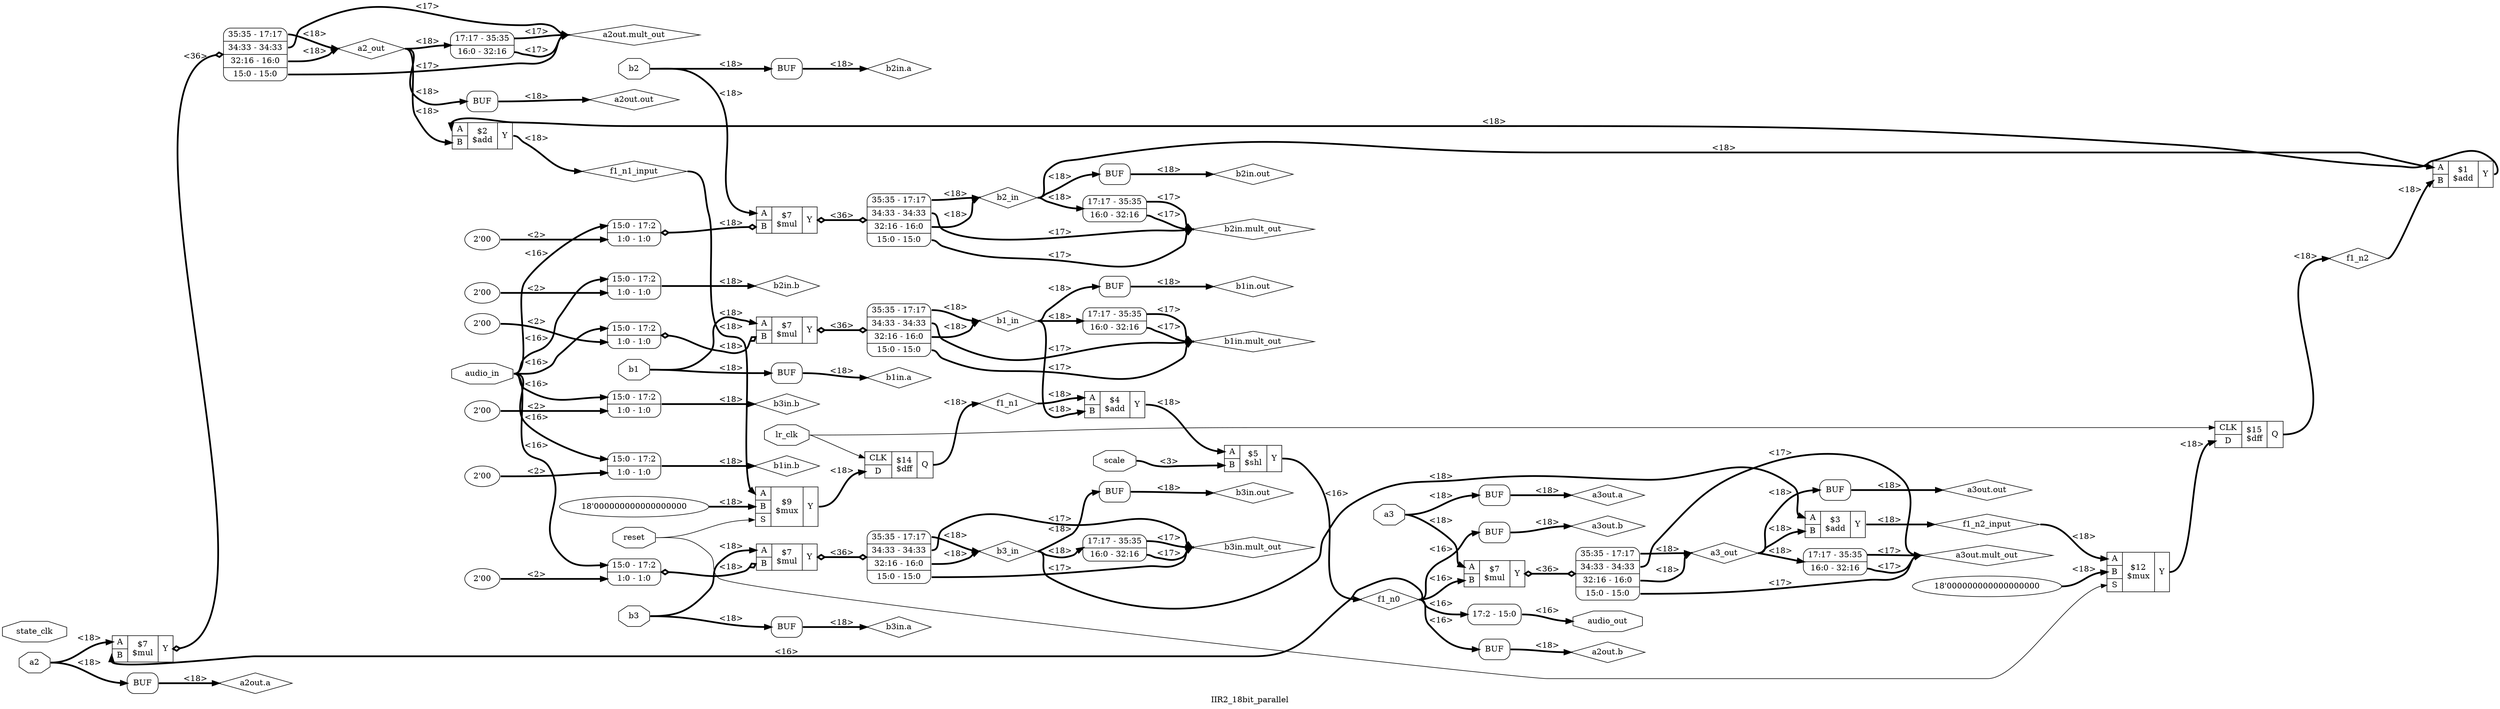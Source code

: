 digraph "IIR2_18bit_parallel" {
label="IIR2_18bit_parallel";
rankdir="LR";
remincross=true;
n6 [ shape=octagon, label="a2", color="black", fontcolor="black" ];
n7 [ shape=diamond, label="a2_out", color="black", fontcolor="black" ];
n8 [ shape=diamond, label="a2out.a", color="black", fontcolor="black" ];
n9 [ shape=diamond, label="a2out.b", color="black", fontcolor="black" ];
n10 [ shape=diamond, label="a2out.mult_out", color="black", fontcolor="black" ];
n11 [ shape=diamond, label="a2out.out", color="black", fontcolor="black" ];
n12 [ shape=octagon, label="a3", color="black", fontcolor="black" ];
n13 [ shape=diamond, label="a3_out", color="black", fontcolor="black" ];
n14 [ shape=diamond, label="a3out.a", color="black", fontcolor="black" ];
n15 [ shape=diamond, label="a3out.b", color="black", fontcolor="black" ];
n16 [ shape=diamond, label="a3out.mult_out", color="black", fontcolor="black" ];
n17 [ shape=diamond, label="a3out.out", color="black", fontcolor="black" ];
n18 [ shape=octagon, label="audio_in", color="black", fontcolor="black" ];
n19 [ shape=octagon, label="audio_out", color="black", fontcolor="black" ];
n20 [ shape=octagon, label="b1", color="black", fontcolor="black" ];
n21 [ shape=diamond, label="b1_in", color="black", fontcolor="black" ];
n22 [ shape=diamond, label="b1in.a", color="black", fontcolor="black" ];
n23 [ shape=diamond, label="b1in.b", color="black", fontcolor="black" ];
n24 [ shape=diamond, label="b1in.mult_out", color="black", fontcolor="black" ];
n25 [ shape=diamond, label="b1in.out", color="black", fontcolor="black" ];
n26 [ shape=octagon, label="b2", color="black", fontcolor="black" ];
n27 [ shape=diamond, label="b2_in", color="black", fontcolor="black" ];
n28 [ shape=diamond, label="b2in.a", color="black", fontcolor="black" ];
n29 [ shape=diamond, label="b2in.b", color="black", fontcolor="black" ];
n30 [ shape=diamond, label="b2in.mult_out", color="black", fontcolor="black" ];
n31 [ shape=diamond, label="b2in.out", color="black", fontcolor="black" ];
n32 [ shape=octagon, label="b3", color="black", fontcolor="black" ];
n33 [ shape=diamond, label="b3_in", color="black", fontcolor="black" ];
n34 [ shape=diamond, label="b3in.a", color="black", fontcolor="black" ];
n35 [ shape=diamond, label="b3in.b", color="black", fontcolor="black" ];
n36 [ shape=diamond, label="b3in.mult_out", color="black", fontcolor="black" ];
n37 [ shape=diamond, label="b3in.out", color="black", fontcolor="black" ];
n38 [ shape=diamond, label="f1_n0", color="black", fontcolor="black" ];
n39 [ shape=diamond, label="f1_n1", color="black", fontcolor="black" ];
n40 [ shape=diamond, label="f1_n1_input", color="black", fontcolor="black" ];
n41 [ shape=diamond, label="f1_n2", color="black", fontcolor="black" ];
n42 [ shape=diamond, label="f1_n2_input", color="black", fontcolor="black" ];
n43 [ shape=octagon, label="lr_clk", color="black", fontcolor="black" ];
n44 [ shape=octagon, label="reset", color="black", fontcolor="black" ];
n45 [ shape=octagon, label="scale", color="black", fontcolor="black" ];
n46 [ shape=octagon, label="state_clk", color="black", fontcolor="black" ];
c50 [ shape=record, label="{{<p47> A|<p48> B}|$1\n$add|{<p49> Y}}" ];
c51 [ shape=record, label="{{<p47> A|<p48> B}|$2\n$add|{<p49> Y}}" ];
c52 [ shape=record, label="{{<p47> A|<p48> B}|$3\n$add|{<p49> Y}}" ];
c53 [ shape=record, label="{{<p47> A|<p48> B}|$4\n$add|{<p49> Y}}" ];
c57 [ shape=record, label="{{<p54> CLK|<p55> D}|$14\n$dff|{<p56> Q}}" ];
c58 [ shape=record, label="{{<p54> CLK|<p55> D}|$15\n$dff|{<p56> Q}}" ];
v0 [ label="18'000000000000000000" ];
c60 [ shape=record, label="{{<p47> A|<p48> B|<p59> S}|$12\n$mux|{<p49> Y}}" ];
v1 [ label="18'000000000000000000" ];
c61 [ shape=record, label="{{<p47> A|<p48> B|<p59> S}|$9\n$mux|{<p49> Y}}" ];
c62 [ shape=record, label="{{<p47> A|<p48> B}|$5\n$shl|{<p49> Y}}" ];
c63 [ shape=record, label="{{<p47> A|<p48> B}|$7\n$mul|{<p49> Y}}" ];
x2 [ shape=record, style=rounded, label="<s3> 35:35 - 17:17 |<s2> 34:33 - 34:33 |<s1> 32:16 - 16:0 |<s0> 15:0 - 15:0 " ];
c63:p49:e -> x2:w [arrowhead=odiamond, arrowtail=odiamond, dir=both, color="black", style="setlinewidth(3)", label="<36>"];
c64 [ shape=record, label="{{<p47> A|<p48> B}|$7\n$mul|{<p49> Y}}" ];
x3 [ shape=record, style=rounded, label="<s3> 35:35 - 17:17 |<s2> 34:33 - 34:33 |<s1> 32:16 - 16:0 |<s0> 15:0 - 15:0 " ];
c64:p49:e -> x3:w [arrowhead=odiamond, arrowtail=odiamond, dir=both, color="black", style="setlinewidth(3)", label="<36>"];
v5 [ label="2'00" ];
c65 [ shape=record, label="{{<p47> A|<p48> B}|$7\n$mul|{<p49> Y}}" ];
x4 [ shape=record, style=rounded, label="<s1> 15:0 - 17:2 |<s0> 1:0 - 1:0 " ];
x4:e -> c65:p48:w [arrowhead=odiamond, arrowtail=odiamond, dir=both, color="black", style="setlinewidth(3)", label="<18>"];
x6 [ shape=record, style=rounded, label="<s3> 35:35 - 17:17 |<s2> 34:33 - 34:33 |<s1> 32:16 - 16:0 |<s0> 15:0 - 15:0 " ];
c65:p49:e -> x6:w [arrowhead=odiamond, arrowtail=odiamond, dir=both, color="black", style="setlinewidth(3)", label="<36>"];
v8 [ label="2'00" ];
c66 [ shape=record, label="{{<p47> A|<p48> B}|$7\n$mul|{<p49> Y}}" ];
x7 [ shape=record, style=rounded, label="<s1> 15:0 - 17:2 |<s0> 1:0 - 1:0 " ];
x7:e -> c66:p48:w [arrowhead=odiamond, arrowtail=odiamond, dir=both, color="black", style="setlinewidth(3)", label="<18>"];
x9 [ shape=record, style=rounded, label="<s3> 35:35 - 17:17 |<s2> 34:33 - 34:33 |<s1> 32:16 - 16:0 |<s0> 15:0 - 15:0 " ];
c66:p49:e -> x9:w [arrowhead=odiamond, arrowtail=odiamond, dir=both, color="black", style="setlinewidth(3)", label="<36>"];
v11 [ label="2'00" ];
c67 [ shape=record, label="{{<p47> A|<p48> B}|$7\n$mul|{<p49> Y}}" ];
x10 [ shape=record, style=rounded, label="<s1> 15:0 - 17:2 |<s0> 1:0 - 1:0 " ];
x10:e -> c67:p48:w [arrowhead=odiamond, arrowtail=odiamond, dir=both, color="black", style="setlinewidth(3)", label="<18>"];
x12 [ shape=record, style=rounded, label="<s3> 35:35 - 17:17 |<s2> 34:33 - 34:33 |<s1> 32:16 - 16:0 |<s0> 15:0 - 15:0 " ];
c67:p49:e -> x12:w [arrowhead=odiamond, arrowtail=odiamond, dir=both, color="black", style="setlinewidth(3)", label="<36>"];
x13 [shape=box, style=rounded, label="BUF"];
x14 [shape=box, style=rounded, label="BUF"];
x15 [ shape=record, style=rounded, label="<s1> 17:17 - 35:35 |<s0> 16:0 - 32:16 " ];
x16 [shape=box, style=rounded, label="BUF"];
x17 [shape=box, style=rounded, label="BUF"];
x18 [shape=box, style=rounded, label="BUF"];
x19 [ shape=record, style=rounded, label="<s1> 17:17 - 35:35 |<s0> 16:0 - 32:16 " ];
x20 [shape=box, style=rounded, label="BUF"];
x21 [ shape=record, style=rounded, label="<s0> 17:2 - 15:0 " ];
x22 [shape=box, style=rounded, label="BUF"];
v24 [ label="2'00" ];
x23 [ shape=record, style=rounded, label="<s1> 15:0 - 17:2 |<s0> 1:0 - 1:0 " ];
x25 [ shape=record, style=rounded, label="<s1> 17:17 - 35:35 |<s0> 16:0 - 32:16 " ];
x26 [shape=box, style=rounded, label="BUF"];
x27 [shape=box, style=rounded, label="BUF"];
v29 [ label="2'00" ];
x28 [ shape=record, style=rounded, label="<s1> 15:0 - 17:2 |<s0> 1:0 - 1:0 " ];
x30 [ shape=record, style=rounded, label="<s1> 17:17 - 35:35 |<s0> 16:0 - 32:16 " ];
x31 [shape=box, style=rounded, label="BUF"];
x32 [shape=box, style=rounded, label="BUF"];
v34 [ label="2'00" ];
x33 [ shape=record, style=rounded, label="<s1> 15:0 - 17:2 |<s0> 1:0 - 1:0 " ];
x35 [ shape=record, style=rounded, label="<s1> 17:17 - 35:35 |<s0> 16:0 - 32:16 " ];
x36 [shape=box, style=rounded, label="BUF"];
x15:s0:e -> n10:w [color="black", style="setlinewidth(3)", label="<17>"];
x15:s1:e -> n10:w [color="black", style="setlinewidth(3)", label="<17>"];
x2:s0:e -> n10:w [color="black", style="setlinewidth(3)", label="<17>"];
x2:s2:e -> n10:w [color="black", style="setlinewidth(3)", label="<17>"];
x16:e:e -> n11:w [color="black", style="setlinewidth(3)", label="<18>"];
n12:e -> c64:p47:w [color="black", style="setlinewidth(3)", label="<18>"];
n12:e -> x17:w:w [color="black", style="setlinewidth(3)", label="<18>"];
x3:s1:e -> n13:w [color="black", style="setlinewidth(3)", label="<18>"];
x3:s3:e -> n13:w [color="black", style="setlinewidth(3)", label="<18>"];
n13:e -> c52:p48:w [color="black", style="setlinewidth(3)", label="<18>"];
n13:e -> x19:w [color="black", style="setlinewidth(3)", label="<18>"];
n13:e -> x20:w:w [color="black", style="setlinewidth(3)", label="<18>"];
x17:e:e -> n14:w [color="black", style="setlinewidth(3)", label="<18>"];
x18:e:e -> n15:w [color="black", style="setlinewidth(3)", label="<18>"];
x19:s0:e -> n16:w [color="black", style="setlinewidth(3)", label="<17>"];
x19:s1:e -> n16:w [color="black", style="setlinewidth(3)", label="<17>"];
x3:s0:e -> n16:w [color="black", style="setlinewidth(3)", label="<17>"];
x3:s2:e -> n16:w [color="black", style="setlinewidth(3)", label="<17>"];
x20:e:e -> n17:w [color="black", style="setlinewidth(3)", label="<18>"];
n18:e -> x10:s1:w [color="black", style="setlinewidth(3)", label="<16>"];
n18:e -> x23:s1:w [color="black", style="setlinewidth(3)", label="<16>"];
n18:e -> x28:s1:w [color="black", style="setlinewidth(3)", label="<16>"];
n18:e -> x33:s1:w [color="black", style="setlinewidth(3)", label="<16>"];
n18:e -> x4:s1:w [color="black", style="setlinewidth(3)", label="<16>"];
n18:e -> x7:s1:w [color="black", style="setlinewidth(3)", label="<16>"];
x21:e -> n19:w [color="black", style="setlinewidth(3)", label="<16>"];
c60:p49:e -> c58:p55:w [color="black", style="setlinewidth(3)", label="<18>"];
n20:e -> c65:p47:w [color="black", style="setlinewidth(3)", label="<18>"];
n20:e -> x22:w:w [color="black", style="setlinewidth(3)", label="<18>"];
x6:s1:e -> n21:w [color="black", style="setlinewidth(3)", label="<18>"];
x6:s3:e -> n21:w [color="black", style="setlinewidth(3)", label="<18>"];
n21:e -> c53:p48:w [color="black", style="setlinewidth(3)", label="<18>"];
n21:e -> x25:w [color="black", style="setlinewidth(3)", label="<18>"];
n21:e -> x26:w:w [color="black", style="setlinewidth(3)", label="<18>"];
x22:e:e -> n22:w [color="black", style="setlinewidth(3)", label="<18>"];
x23:e -> n23:w [color="black", style="setlinewidth(3)", label="<18>"];
x25:s0:e -> n24:w [color="black", style="setlinewidth(3)", label="<17>"];
x25:s1:e -> n24:w [color="black", style="setlinewidth(3)", label="<17>"];
x6:s0:e -> n24:w [color="black", style="setlinewidth(3)", label="<17>"];
x6:s2:e -> n24:w [color="black", style="setlinewidth(3)", label="<17>"];
x26:e:e -> n25:w [color="black", style="setlinewidth(3)", label="<18>"];
n26:e -> c66:p47:w [color="black", style="setlinewidth(3)", label="<18>"];
n26:e -> x27:w:w [color="black", style="setlinewidth(3)", label="<18>"];
x9:s1:e -> n27:w [color="black", style="setlinewidth(3)", label="<18>"];
x9:s3:e -> n27:w [color="black", style="setlinewidth(3)", label="<18>"];
n27:e -> c50:p47:w [color="black", style="setlinewidth(3)", label="<18>"];
n27:e -> x30:w [color="black", style="setlinewidth(3)", label="<18>"];
n27:e -> x31:w:w [color="black", style="setlinewidth(3)", label="<18>"];
x27:e:e -> n28:w [color="black", style="setlinewidth(3)", label="<18>"];
x28:e -> n29:w [color="black", style="setlinewidth(3)", label="<18>"];
c50:p49:e -> c51:p47:w [color="black", style="setlinewidth(3)", label="<18>"];
x30:s0:e -> n30:w [color="black", style="setlinewidth(3)", label="<17>"];
x30:s1:e -> n30:w [color="black", style="setlinewidth(3)", label="<17>"];
x9:s0:e -> n30:w [color="black", style="setlinewidth(3)", label="<17>"];
x9:s2:e -> n30:w [color="black", style="setlinewidth(3)", label="<17>"];
x31:e:e -> n31:w [color="black", style="setlinewidth(3)", label="<18>"];
n32:e -> c67:p47:w [color="black", style="setlinewidth(3)", label="<18>"];
n32:e -> x32:w:w [color="black", style="setlinewidth(3)", label="<18>"];
x12:s1:e -> n33:w [color="black", style="setlinewidth(3)", label="<18>"];
x12:s3:e -> n33:w [color="black", style="setlinewidth(3)", label="<18>"];
n33:e -> c52:p47:w [color="black", style="setlinewidth(3)", label="<18>"];
n33:e -> x35:w [color="black", style="setlinewidth(3)", label="<18>"];
n33:e -> x36:w:w [color="black", style="setlinewidth(3)", label="<18>"];
x32:e:e -> n34:w [color="black", style="setlinewidth(3)", label="<18>"];
x33:e -> n35:w [color="black", style="setlinewidth(3)", label="<18>"];
x12:s0:e -> n36:w [color="black", style="setlinewidth(3)", label="<17>"];
x12:s2:e -> n36:w [color="black", style="setlinewidth(3)", label="<17>"];
x35:s0:e -> n36:w [color="black", style="setlinewidth(3)", label="<17>"];
x35:s1:e -> n36:w [color="black", style="setlinewidth(3)", label="<17>"];
x36:e:e -> n37:w [color="black", style="setlinewidth(3)", label="<18>"];
c62:p49:e -> n38:w [color="black", style="setlinewidth(3)", label="<16>"];
n38:e -> c63:p48:w [color="black", style="setlinewidth(3)", label="<16>"];
n38:e -> c64:p48:w [color="black", style="setlinewidth(3)", label="<16>"];
n38:e -> x14:w:w [color="black", style="setlinewidth(3)", label="<16>"];
n38:e -> x18:w:w [color="black", style="setlinewidth(3)", label="<16>"];
n38:e -> x21:s0:w [color="black", style="setlinewidth(3)", label="<16>"];
c57:p56:e -> n39:w [color="black", style="setlinewidth(3)", label="<18>"];
n39:e -> c53:p47:w [color="black", style="setlinewidth(3)", label="<18>"];
c53:p49:e -> c62:p47:w [color="black", style="setlinewidth(3)", label="<18>"];
c51:p49:e -> n40:w [color="black", style="setlinewidth(3)", label="<18>"];
n40:e -> c61:p47:w [color="black", style="setlinewidth(3)", label="<18>"];
c58:p56:e -> n41:w [color="black", style="setlinewidth(3)", label="<18>"];
n41:e -> c50:p48:w [color="black", style="setlinewidth(3)", label="<18>"];
c52:p49:e -> n42:w [color="black", style="setlinewidth(3)", label="<18>"];
n42:e -> c60:p47:w [color="black", style="setlinewidth(3)", label="<18>"];
n43:e -> c57:p54:w [color="black", label=""];
n43:e -> c58:p54:w [color="black", label=""];
n44:e -> c60:p59:w [color="black", label=""];
n44:e -> c61:p59:w [color="black", label=""];
n45:e -> c62:p48:w [color="black", style="setlinewidth(3)", label="<3>"];
c61:p49:e -> c57:p55:w [color="black", style="setlinewidth(3)", label="<18>"];
n6:e -> c63:p47:w [color="black", style="setlinewidth(3)", label="<18>"];
n6:e -> x13:w:w [color="black", style="setlinewidth(3)", label="<18>"];
x2:s1:e -> n7:w [color="black", style="setlinewidth(3)", label="<18>"];
x2:s3:e -> n7:w [color="black", style="setlinewidth(3)", label="<18>"];
n7:e -> c51:p48:w [color="black", style="setlinewidth(3)", label="<18>"];
n7:e -> x15:w [color="black", style="setlinewidth(3)", label="<18>"];
n7:e -> x16:w:w [color="black", style="setlinewidth(3)", label="<18>"];
x13:e:e -> n8:w [color="black", style="setlinewidth(3)", label="<18>"];
x14:e:e -> n9:w [color="black", style="setlinewidth(3)", label="<18>"];
v0:e -> c60:p48:w [color="black", style="setlinewidth(3)", label="<18>"];
v1:e -> c61:p48:w [color="black", style="setlinewidth(3)", label="<18>"];
v11:e -> x10:s0:w [color="black", style="setlinewidth(3)", label="<2>"];
v24:e -> x23:s0:w [color="black", style="setlinewidth(3)", label="<2>"];
v29:e -> x28:s0:w [color="black", style="setlinewidth(3)", label="<2>"];
v34:e -> x33:s0:w [color="black", style="setlinewidth(3)", label="<2>"];
v5:e -> x4:s0:w [color="black", style="setlinewidth(3)", label="<2>"];
v8:e -> x7:s0:w [color="black", style="setlinewidth(3)", label="<2>"];
}

